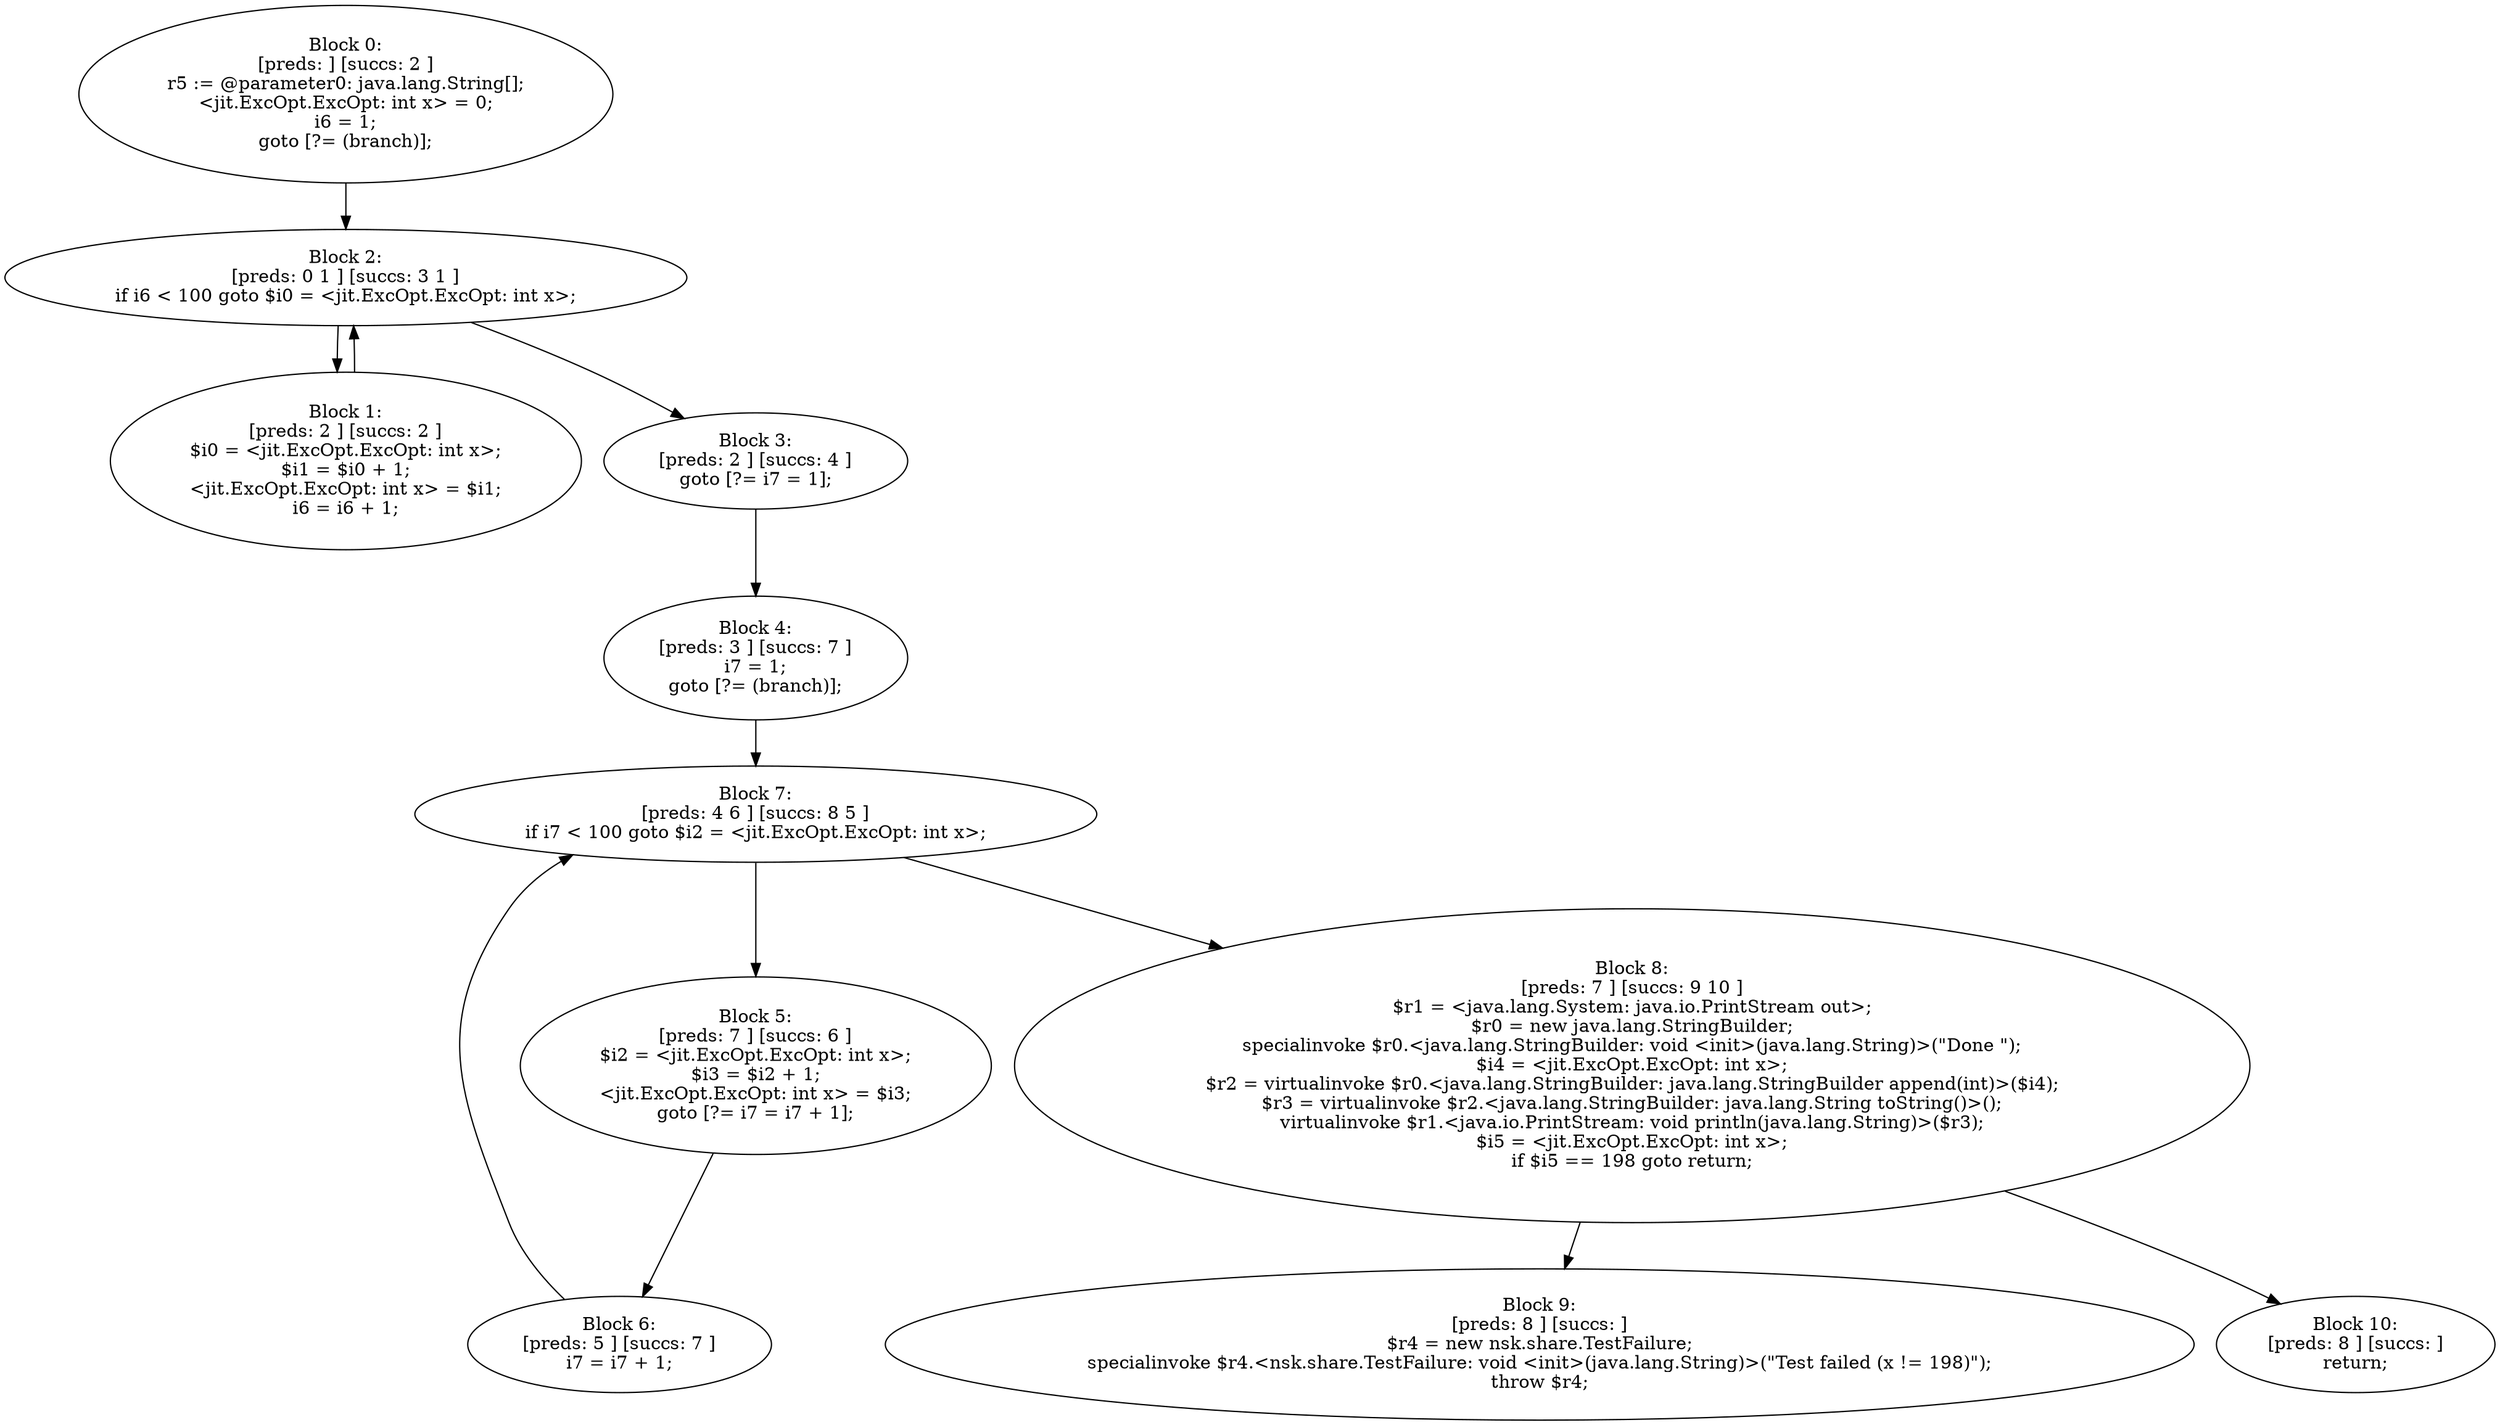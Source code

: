 digraph "unitGraph" {
    "Block 0:
[preds: ] [succs: 2 ]
r5 := @parameter0: java.lang.String[];
<jit.ExcOpt.ExcOpt: int x> = 0;
i6 = 1;
goto [?= (branch)];
"
    "Block 1:
[preds: 2 ] [succs: 2 ]
$i0 = <jit.ExcOpt.ExcOpt: int x>;
$i1 = $i0 + 1;
<jit.ExcOpt.ExcOpt: int x> = $i1;
i6 = i6 + 1;
"
    "Block 2:
[preds: 0 1 ] [succs: 3 1 ]
if i6 < 100 goto $i0 = <jit.ExcOpt.ExcOpt: int x>;
"
    "Block 3:
[preds: 2 ] [succs: 4 ]
goto [?= i7 = 1];
"
    "Block 4:
[preds: 3 ] [succs: 7 ]
i7 = 1;
goto [?= (branch)];
"
    "Block 5:
[preds: 7 ] [succs: 6 ]
$i2 = <jit.ExcOpt.ExcOpt: int x>;
$i3 = $i2 + 1;
<jit.ExcOpt.ExcOpt: int x> = $i3;
goto [?= i7 = i7 + 1];
"
    "Block 6:
[preds: 5 ] [succs: 7 ]
i7 = i7 + 1;
"
    "Block 7:
[preds: 4 6 ] [succs: 8 5 ]
if i7 < 100 goto $i2 = <jit.ExcOpt.ExcOpt: int x>;
"
    "Block 8:
[preds: 7 ] [succs: 9 10 ]
$r1 = <java.lang.System: java.io.PrintStream out>;
$r0 = new java.lang.StringBuilder;
specialinvoke $r0.<java.lang.StringBuilder: void <init>(java.lang.String)>(\"Done \");
$i4 = <jit.ExcOpt.ExcOpt: int x>;
$r2 = virtualinvoke $r0.<java.lang.StringBuilder: java.lang.StringBuilder append(int)>($i4);
$r3 = virtualinvoke $r2.<java.lang.StringBuilder: java.lang.String toString()>();
virtualinvoke $r1.<java.io.PrintStream: void println(java.lang.String)>($r3);
$i5 = <jit.ExcOpt.ExcOpt: int x>;
if $i5 == 198 goto return;
"
    "Block 9:
[preds: 8 ] [succs: ]
$r4 = new nsk.share.TestFailure;
specialinvoke $r4.<nsk.share.TestFailure: void <init>(java.lang.String)>(\"Test failed (x != 198)\");
throw $r4;
"
    "Block 10:
[preds: 8 ] [succs: ]
return;
"
    "Block 0:
[preds: ] [succs: 2 ]
r5 := @parameter0: java.lang.String[];
<jit.ExcOpt.ExcOpt: int x> = 0;
i6 = 1;
goto [?= (branch)];
"->"Block 2:
[preds: 0 1 ] [succs: 3 1 ]
if i6 < 100 goto $i0 = <jit.ExcOpt.ExcOpt: int x>;
";
    "Block 1:
[preds: 2 ] [succs: 2 ]
$i0 = <jit.ExcOpt.ExcOpt: int x>;
$i1 = $i0 + 1;
<jit.ExcOpt.ExcOpt: int x> = $i1;
i6 = i6 + 1;
"->"Block 2:
[preds: 0 1 ] [succs: 3 1 ]
if i6 < 100 goto $i0 = <jit.ExcOpt.ExcOpt: int x>;
";
    "Block 2:
[preds: 0 1 ] [succs: 3 1 ]
if i6 < 100 goto $i0 = <jit.ExcOpt.ExcOpt: int x>;
"->"Block 3:
[preds: 2 ] [succs: 4 ]
goto [?= i7 = 1];
";
    "Block 2:
[preds: 0 1 ] [succs: 3 1 ]
if i6 < 100 goto $i0 = <jit.ExcOpt.ExcOpt: int x>;
"->"Block 1:
[preds: 2 ] [succs: 2 ]
$i0 = <jit.ExcOpt.ExcOpt: int x>;
$i1 = $i0 + 1;
<jit.ExcOpt.ExcOpt: int x> = $i1;
i6 = i6 + 1;
";
    "Block 3:
[preds: 2 ] [succs: 4 ]
goto [?= i7 = 1];
"->"Block 4:
[preds: 3 ] [succs: 7 ]
i7 = 1;
goto [?= (branch)];
";
    "Block 4:
[preds: 3 ] [succs: 7 ]
i7 = 1;
goto [?= (branch)];
"->"Block 7:
[preds: 4 6 ] [succs: 8 5 ]
if i7 < 100 goto $i2 = <jit.ExcOpt.ExcOpt: int x>;
";
    "Block 5:
[preds: 7 ] [succs: 6 ]
$i2 = <jit.ExcOpt.ExcOpt: int x>;
$i3 = $i2 + 1;
<jit.ExcOpt.ExcOpt: int x> = $i3;
goto [?= i7 = i7 + 1];
"->"Block 6:
[preds: 5 ] [succs: 7 ]
i7 = i7 + 1;
";
    "Block 6:
[preds: 5 ] [succs: 7 ]
i7 = i7 + 1;
"->"Block 7:
[preds: 4 6 ] [succs: 8 5 ]
if i7 < 100 goto $i2 = <jit.ExcOpt.ExcOpt: int x>;
";
    "Block 7:
[preds: 4 6 ] [succs: 8 5 ]
if i7 < 100 goto $i2 = <jit.ExcOpt.ExcOpt: int x>;
"->"Block 8:
[preds: 7 ] [succs: 9 10 ]
$r1 = <java.lang.System: java.io.PrintStream out>;
$r0 = new java.lang.StringBuilder;
specialinvoke $r0.<java.lang.StringBuilder: void <init>(java.lang.String)>(\"Done \");
$i4 = <jit.ExcOpt.ExcOpt: int x>;
$r2 = virtualinvoke $r0.<java.lang.StringBuilder: java.lang.StringBuilder append(int)>($i4);
$r3 = virtualinvoke $r2.<java.lang.StringBuilder: java.lang.String toString()>();
virtualinvoke $r1.<java.io.PrintStream: void println(java.lang.String)>($r3);
$i5 = <jit.ExcOpt.ExcOpt: int x>;
if $i5 == 198 goto return;
";
    "Block 7:
[preds: 4 6 ] [succs: 8 5 ]
if i7 < 100 goto $i2 = <jit.ExcOpt.ExcOpt: int x>;
"->"Block 5:
[preds: 7 ] [succs: 6 ]
$i2 = <jit.ExcOpt.ExcOpt: int x>;
$i3 = $i2 + 1;
<jit.ExcOpt.ExcOpt: int x> = $i3;
goto [?= i7 = i7 + 1];
";
    "Block 8:
[preds: 7 ] [succs: 9 10 ]
$r1 = <java.lang.System: java.io.PrintStream out>;
$r0 = new java.lang.StringBuilder;
specialinvoke $r0.<java.lang.StringBuilder: void <init>(java.lang.String)>(\"Done \");
$i4 = <jit.ExcOpt.ExcOpt: int x>;
$r2 = virtualinvoke $r0.<java.lang.StringBuilder: java.lang.StringBuilder append(int)>($i4);
$r3 = virtualinvoke $r2.<java.lang.StringBuilder: java.lang.String toString()>();
virtualinvoke $r1.<java.io.PrintStream: void println(java.lang.String)>($r3);
$i5 = <jit.ExcOpt.ExcOpt: int x>;
if $i5 == 198 goto return;
"->"Block 9:
[preds: 8 ] [succs: ]
$r4 = new nsk.share.TestFailure;
specialinvoke $r4.<nsk.share.TestFailure: void <init>(java.lang.String)>(\"Test failed (x != 198)\");
throw $r4;
";
    "Block 8:
[preds: 7 ] [succs: 9 10 ]
$r1 = <java.lang.System: java.io.PrintStream out>;
$r0 = new java.lang.StringBuilder;
specialinvoke $r0.<java.lang.StringBuilder: void <init>(java.lang.String)>(\"Done \");
$i4 = <jit.ExcOpt.ExcOpt: int x>;
$r2 = virtualinvoke $r0.<java.lang.StringBuilder: java.lang.StringBuilder append(int)>($i4);
$r3 = virtualinvoke $r2.<java.lang.StringBuilder: java.lang.String toString()>();
virtualinvoke $r1.<java.io.PrintStream: void println(java.lang.String)>($r3);
$i5 = <jit.ExcOpt.ExcOpt: int x>;
if $i5 == 198 goto return;
"->"Block 10:
[preds: 8 ] [succs: ]
return;
";
}
